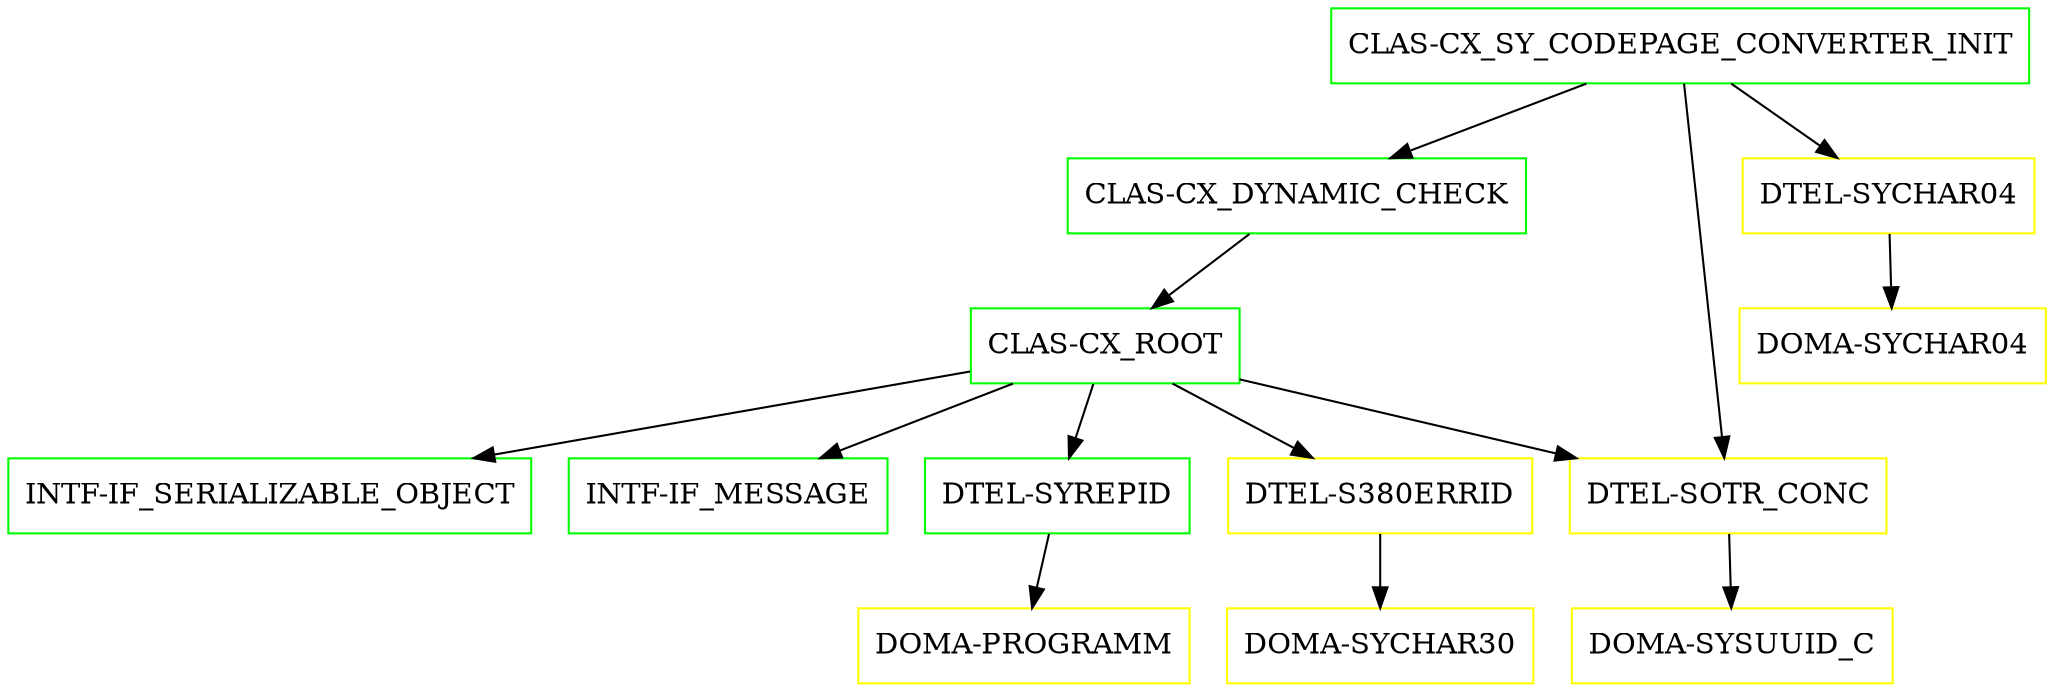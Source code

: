 digraph G {
  "CLAS-CX_SY_CODEPAGE_CONVERTER_INIT" [shape=box,color=green];
  "CLAS-CX_DYNAMIC_CHECK" [shape=box,color=green,URL="./CLAS_CX_DYNAMIC_CHECK.html"];
  "CLAS-CX_ROOT" [shape=box,color=green,URL="./CLAS_CX_ROOT.html"];
  "INTF-IF_SERIALIZABLE_OBJECT" [shape=box,color=green,URL="./INTF_IF_SERIALIZABLE_OBJECT.html"];
  "INTF-IF_MESSAGE" [shape=box,color=green,URL="./INTF_IF_MESSAGE.html"];
  "DTEL-SYREPID" [shape=box,color=green,URL="./DTEL_SYREPID.html"];
  "DOMA-PROGRAMM" [shape=box,color=yellow,URL="./DOMA_PROGRAMM.html"];
  "DTEL-S380ERRID" [shape=box,color=yellow,URL="./DTEL_S380ERRID.html"];
  "DOMA-SYCHAR30" [shape=box,color=yellow,URL="./DOMA_SYCHAR30.html"];
  "DTEL-SOTR_CONC" [shape=box,color=yellow,URL="./DTEL_SOTR_CONC.html"];
  "DOMA-SYSUUID_C" [shape=box,color=yellow,URL="./DOMA_SYSUUID_C.html"];
  "DTEL-SYCHAR04" [shape=box,color=yellow,URL="./DTEL_SYCHAR04.html"];
  "DOMA-SYCHAR04" [shape=box,color=yellow,URL="./DOMA_SYCHAR04.html"];
  "CLAS-CX_SY_CODEPAGE_CONVERTER_INIT" -> "DTEL-SYCHAR04";
  "CLAS-CX_SY_CODEPAGE_CONVERTER_INIT" -> "DTEL-SOTR_CONC";
  "CLAS-CX_SY_CODEPAGE_CONVERTER_INIT" -> "CLAS-CX_DYNAMIC_CHECK";
  "CLAS-CX_DYNAMIC_CHECK" -> "CLAS-CX_ROOT";
  "CLAS-CX_ROOT" -> "DTEL-SOTR_CONC";
  "CLAS-CX_ROOT" -> "DTEL-S380ERRID";
  "CLAS-CX_ROOT" -> "DTEL-SYREPID";
  "CLAS-CX_ROOT" -> "INTF-IF_MESSAGE";
  "CLAS-CX_ROOT" -> "INTF-IF_SERIALIZABLE_OBJECT";
  "DTEL-SYREPID" -> "DOMA-PROGRAMM";
  "DTEL-S380ERRID" -> "DOMA-SYCHAR30";
  "DTEL-SOTR_CONC" -> "DOMA-SYSUUID_C";
  "DTEL-SYCHAR04" -> "DOMA-SYCHAR04";
}
